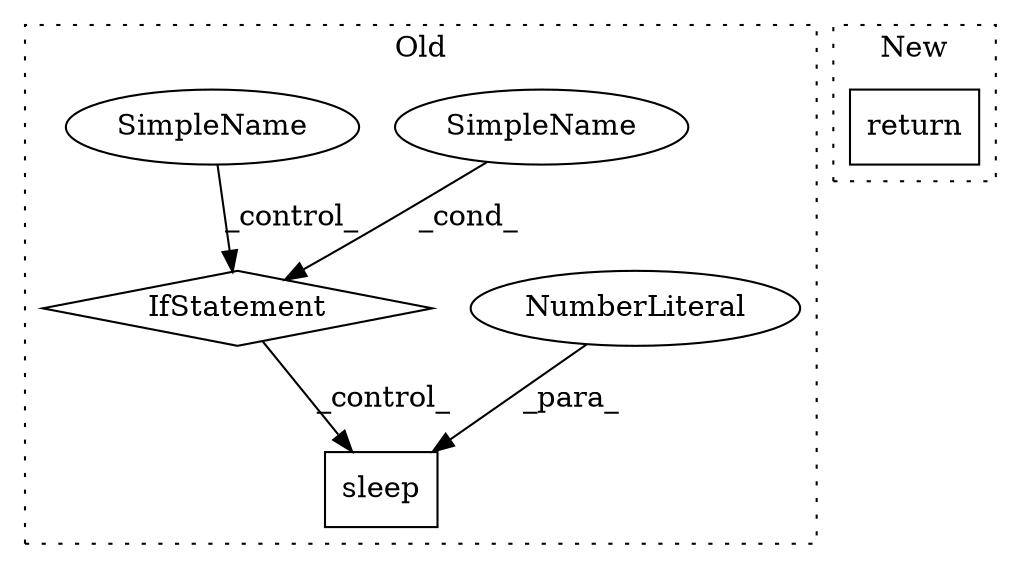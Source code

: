 digraph G {
subgraph cluster0 {
1 [label="sleep" a="32" s="7654,7664" l="6,1" shape="box"];
3 [label="NumberLiteral" a="34" s="7660" l="4" shape="ellipse"];
4 [label="IfStatement" a="25" s="7588,7605" l="4,2" shape="diamond"];
5 [label="SimpleName" a="42" s="" l="" shape="ellipse"];
6 [label="SimpleName" a="42" s="7563" l="1" shape="ellipse"];
label = "Old";
style="dotted";
}
subgraph cluster1 {
2 [label="return" a="41" s="7959" l="7" shape="box"];
label = "New";
style="dotted";
}
3 -> 1 [label="_para_"];
4 -> 1 [label="_control_"];
5 -> 4 [label="_cond_"];
6 -> 4 [label="_control_"];
}